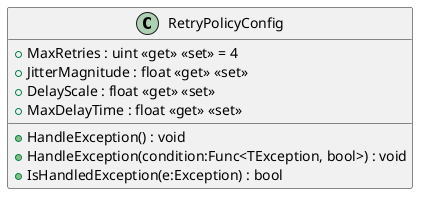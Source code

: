 @startuml
class RetryPolicyConfig {
    + MaxRetries : uint <<get>> <<set>> = 4
    + JitterMagnitude : float <<get>> <<set>>
    + DelayScale : float <<get>> <<set>>
    + MaxDelayTime : float <<get>> <<set>>
    + HandleException() : void
    + HandleException(condition:Func<TException, bool>) : void
    + IsHandledException(e:Exception) : bool
}
@enduml

